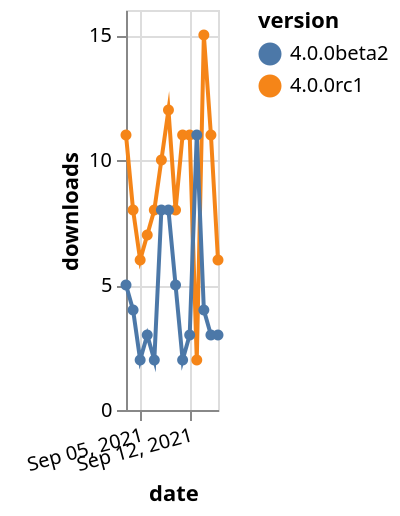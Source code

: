 {"$schema": "https://vega.github.io/schema/vega-lite/v5.json", "description": "A simple bar chart with embedded data.", "data": {"values": [{"date": "2021-09-03", "total": 2360, "delta": 11, "version": "4.0.0rc1"}, {"date": "2021-09-04", "total": 2368, "delta": 8, "version": "4.0.0rc1"}, {"date": "2021-09-05", "total": 2374, "delta": 6, "version": "4.0.0rc1"}, {"date": "2021-09-06", "total": 2381, "delta": 7, "version": "4.0.0rc1"}, {"date": "2021-09-07", "total": 2389, "delta": 8, "version": "4.0.0rc1"}, {"date": "2021-09-08", "total": 2399, "delta": 10, "version": "4.0.0rc1"}, {"date": "2021-09-09", "total": 2411, "delta": 12, "version": "4.0.0rc1"}, {"date": "2021-09-10", "total": 2419, "delta": 8, "version": "4.0.0rc1"}, {"date": "2021-09-11", "total": 2430, "delta": 11, "version": "4.0.0rc1"}, {"date": "2021-09-12", "total": 2441, "delta": 11, "version": "4.0.0rc1"}, {"date": "2021-09-13", "total": 2443, "delta": 2, "version": "4.0.0rc1"}, {"date": "2021-09-14", "total": 2458, "delta": 15, "version": "4.0.0rc1"}, {"date": "2021-09-15", "total": 2469, "delta": 11, "version": "4.0.0rc1"}, {"date": "2021-09-16", "total": 2475, "delta": 6, "version": "4.0.0rc1"}, {"date": "2021-09-03", "total": 15773, "delta": 5, "version": "4.0.0beta2"}, {"date": "2021-09-04", "total": 15777, "delta": 4, "version": "4.0.0beta2"}, {"date": "2021-09-05", "total": 15779, "delta": 2, "version": "4.0.0beta2"}, {"date": "2021-09-06", "total": 15782, "delta": 3, "version": "4.0.0beta2"}, {"date": "2021-09-07", "total": 15784, "delta": 2, "version": "4.0.0beta2"}, {"date": "2021-09-08", "total": 15792, "delta": 8, "version": "4.0.0beta2"}, {"date": "2021-09-09", "total": 15800, "delta": 8, "version": "4.0.0beta2"}, {"date": "2021-09-10", "total": 15805, "delta": 5, "version": "4.0.0beta2"}, {"date": "2021-09-11", "total": 15807, "delta": 2, "version": "4.0.0beta2"}, {"date": "2021-09-12", "total": 15810, "delta": 3, "version": "4.0.0beta2"}, {"date": "2021-09-13", "total": 15821, "delta": 11, "version": "4.0.0beta2"}, {"date": "2021-09-14", "total": 15825, "delta": 4, "version": "4.0.0beta2"}, {"date": "2021-09-15", "total": 15828, "delta": 3, "version": "4.0.0beta2"}, {"date": "2021-09-16", "total": 15831, "delta": 3, "version": "4.0.0beta2"}]}, "width": "container", "mark": {"type": "line", "point": {"filled": true}}, "encoding": {"x": {"field": "date", "type": "temporal", "timeUnit": "yearmonthdate", "title": "date", "axis": {"labelAngle": -15}}, "y": {"field": "delta", "type": "quantitative", "title": "downloads"}, "color": {"field": "version", "type": "nominal"}, "tooltip": {"field": "delta"}}}